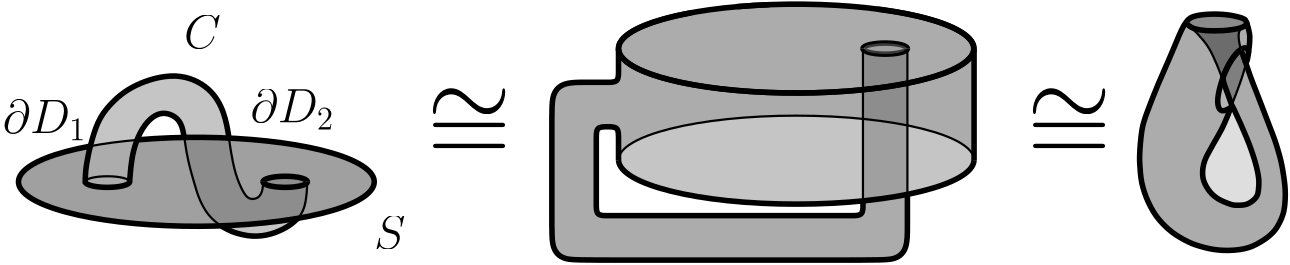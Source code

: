 <?xml version="1.0"?>
<!DOCTYPE ipe SYSTEM "ipe.dtd">
<ipe version="70218" creator="Ipe 7.2.28">
<info created="D:20130414171122" modified="D:20240326155550"/>
<ipestyle name="tungsteno">
<symbol name="arrow/arc(spx)">
<path stroke="sym-stroke" fill="sym-stroke" pen="sym-pen">
0 0 m
-1 0.333 l
-1 -0.333 l
h
</path>
</symbol>
<symbol name="arrow/farc(spx)">
<path stroke="sym-stroke" fill="white" pen="sym-pen">
0 0 m
-1 0.333 l
-1 -0.333 l
h
</path>
</symbol>
<symbol name="arrow/ptarc(spx)">
<path stroke="sym-stroke" fill="sym-stroke" pen="sym-pen">
0 0 m
-1 0.333 l
-0.8 0 l
-1 -0.333 l
h
</path>
</symbol>
<symbol name="arrow/fptarc(spx)">
<path stroke="sym-stroke" fill="white" pen="sym-pen">
0 0 m
-1 0.333 l
-0.8 0 l
-1 -0.333 l
h
</path>
</symbol>
<symbol name="mark/circle(sx)" transformations="translations">
<path fill="sym-stroke">
0.6 0 0 0.6 0 0 e
0.4 0 0 0.4 0 0 e
</path>
</symbol>
<symbol name="mark/disk(sx)" transformations="translations">
<path fill="sym-stroke">
0.6 0 0 0.6 0 0 e
</path>
</symbol>
<symbol name="mark/fdisk(sfx)" transformations="translations">
<group>
<path fill="sym-fill">
0.5 0 0 0.5 0 0 e
</path>
<path fill="sym-stroke" fillrule="eofill">
0.6 0 0 0.6 0 0 e
0.4 0 0 0.4 0 0 e
</path>
</group>
</symbol>
<symbol name="mark/box(sx)" transformations="translations">
<path fill="sym-stroke" fillrule="eofill">
-0.6 -0.6 m
0.6 -0.6 l
0.6 0.6 l
-0.6 0.6 l
h
-0.4 -0.4 m
0.4 -0.4 l
0.4 0.4 l
-0.4 0.4 l
h
</path>
</symbol>
<symbol name="mark/square(sx)" transformations="translations">
<path fill="sym-stroke">
-0.6 -0.6 m
0.6 -0.6 l
0.6 0.6 l
-0.6 0.6 l
h
</path>
</symbol>
<symbol name="mark/fsquare(sfx)" transformations="translations">
<group>
<path fill="sym-fill">
-0.5 -0.5 m
0.5 -0.5 l
0.5 0.5 l
-0.5 0.5 l
h
</path>
<path fill="sym-stroke" fillrule="eofill">
-0.6 -0.6 m
0.6 -0.6 l
0.6 0.6 l
-0.6 0.6 l
h
-0.4 -0.4 m
0.4 -0.4 l
0.4 0.4 l
-0.4 0.4 l
h
</path>
</group>
</symbol>
<symbol name="mark/cross(sx)" transformations="translations">
<group>
<path fill="sym-stroke">
-0.43 -0.57 m
0.57 0.43 l
0.43 0.57 l
-0.57 -0.43 l
h
</path>
<path fill="sym-stroke">
-0.43 0.57 m
0.57 -0.43 l
0.43 -0.57 l
-0.57 0.43 l
h
</path>
</group>
</symbol>
<symbol name="arrow/fnormal(spx)">
<path stroke="sym-stroke" fill="white" pen="sym-pen">
0 0 m
-1 0.333 l
-1 -0.333 l
h
</path>
</symbol>
<symbol name="arrow/pointed(spx)">
<path stroke="sym-stroke" fill="sym-stroke" pen="sym-pen">
0 0 m
-1 0.333 l
-0.8 0 l
-1 -0.333 l
h
</path>
</symbol>
<symbol name="arrow/fpointed(spx)">
<path stroke="sym-stroke" fill="white" pen="sym-pen">
0 0 m
-1 0.333 l
-0.8 0 l
-1 -0.333 l
h
</path>
</symbol>
<symbol name="arrow/linear(spx)">
<path stroke="sym-stroke" pen="sym-pen">
-1 0.333 m
0 0 l
-1 -0.333 l
</path>
</symbol>
<symbol name="arrow/fdouble(spx)">
<path stroke="sym-stroke" fill="white" pen="sym-pen">
0 0 m
-1 0.333 l
-1 -0.333 l
h
-1 0 m
-2 0.333 l
-2 -0.333 l
h
</path>
</symbol>
<symbol name="arrow/double(spx)">
<path stroke="sym-stroke" fill="sym-stroke" pen="sym-pen">
0 0 m
-1 0.333 l
-1 -0.333 l
h
-1 0 m
-2 0.333 l
-2 -0.333 l
h
</path>
</symbol>
<symbol name="arrow/mid-normal(spx)">
<path stroke="sym-stroke" fill="sym-stroke" pen="sym-pen">
0.5 0 m
-0.5 0.333 l
-0.5 -0.333 l
h
</path>
</symbol>
<symbol name="arrow/mid-fnormal(spx)">
<path stroke="sym-stroke" fill="white" pen="sym-pen">
0.5 0 m
-0.5 0.333 l
-0.5 -0.333 l
h
</path>
</symbol>
<symbol name="arrow/mid-pointed(spx)">
<path stroke="sym-stroke" fill="sym-stroke" pen="sym-pen">
0.5 0 m
-0.5 0.333 l
-0.3 0 l
-0.5 -0.333 l
h
</path>
</symbol>
<symbol name="arrow/mid-fpointed(spx)">
<path stroke="sym-stroke" fill="white" pen="sym-pen">
0.5 0 m
-0.5 0.333 l
-0.3 0 l
-0.5 -0.333 l
h
</path>
</symbol>
<symbol name="arrow/mid-double(spx)">
<path stroke="sym-stroke" fill="sym-stroke" pen="sym-pen">
1 0 m
0 0.333 l
0 -0.333 l
h
0 0 m
-1 0.333 l
-1 -0.333 l
h
</path>
</symbol>
<symbol name="arrow/mid-fdouble(spx)">
<path stroke="sym-stroke" fill="white" pen="sym-pen">
1 0 m
0 0.333 l
0 -0.333 l
h
0 0 m
-1 0.333 l
-1 -0.333 l
h
</path>
</symbol>
<anglesize name="22.5 deg" value="22.5"/>
<anglesize name="30 deg" value="30"/>
<anglesize name="45 deg" value="45"/>
<anglesize name="60 deg" value="60"/>
<anglesize name="90 deg" value="90"/>
<arrowsize name="large" value="10"/>
<arrowsize name="small" value="5"/>
<arrowsize name="tiny" value="3"/>
<color name="amber100" value="1 0.925 0.702"/>
<color name="amber200" value="1 0.878 0.51"/>
<color name="amber300" value="1 0.835 0.31"/>
<color name="amber400" value="1 0.792 0.157"/>
<color name="amber500" value="1 0.757 0.027"/>
<color name="amber600" value="1 0.702 0"/>
<color name="amber700" value="1 0.627 0"/>
<color name="amber800" value="1 0.561 0"/>
<color name="amber900" value="1 0.435 0"/>
<color name="blue100" value="0.733 0.871 0.984"/>
<color name="blue200" value="0.565 0.792 0.976"/>
<color name="blue300" value="0.392 0.71 0.965"/>
<color name="blue400" value="0.259 0.647 0.961"/>
<color name="blue500" value="0.129 0.588 0.953"/>
<color name="blue600" value="0.118 0.533 0.898"/>
<color name="blue700" value="0.098 0.463 0.824"/>
<color name="blue800" value="0.082 0.396 0.753"/>
<color name="blue900" value="0.051 0.278 0.631"/>
<color name="bluegray100" value="0.812 0.847 0.863"/>
<color name="bluegray200" value="0.69 0.745 0.773"/>
<color name="bluegray300" value="0.565 0.643 0.682"/>
<color name="bluegray400" value="0.471 0.565 0.612"/>
<color name="bluegray500" value="0.376 0.49 0.545"/>
<color name="bluegray600" value="0.329 0.431 0.478"/>
<color name="bluegray700" value="0.271 0.353 0.392"/>
<color name="bluegray800" value="0.216 0.278 0.31"/>
<color name="bluegray900" value="0.149 0.196 0.22"/>
<color name="brown100" value="0.843 0.8 0.784"/>
<color name="brown200" value="0.737 0.667 0.643"/>
<color name="brown300" value="0.631 0.533 0.498"/>
<color name="brown400" value="0.553 0.431 0.388"/>
<color name="brown500" value="0.475 0.333 0.282"/>
<color name="brown600" value="0.427 0.298 0.255"/>
<color name="brown700" value="0.365 0.251 0.216"/>
<color name="brown800" value="0.306 0.204 0.18"/>
<color name="brown900" value="0.243 0.153 0.137"/>
<color name="cyan100" value="0.698 0.922 0.949"/>
<color name="cyan200" value="0.502 0.871 0.918"/>
<color name="cyan300" value="0.302 0.816 0.882"/>
<color name="cyan400" value="0.149 0.776 0.855"/>
<color name="cyan500" value="0 0.737 0.831"/>
<color name="cyan600" value="0 0.675 0.757"/>
<color name="cyan700" value="0 0.592 0.655"/>
<color name="cyan800" value="0 0.514 0.561"/>
<color name="cyan900" value="0 0.376 0.392"/>
<color name="deeporange100" value="1 0.8 0.737"/>
<color name="deeporange200" value="1 0.671 0.569"/>
<color name="deeporange300" value="1 0.541 0.396"/>
<color name="deeporange400" value="1 0.439 0.263"/>
<color name="deeporange500" value="1 0.341 0.133"/>
<color name="deeporange600" value="0.957 0.318 0.118"/>
<color name="deeporange700" value="0.902 0.29 0.098"/>
<color name="deeporange800" value="0.847 0.263 0.082"/>
<color name="deeporange900" value="0.749 0.212 0.047"/>
<color name="deeppurple100" value="0.82 0.769 0.914"/>
<color name="deeppurple200" value="0.702 0.616 0.859"/>
<color name="deeppurple300" value="0.584 0.459 0.804"/>
<color name="deeppurple400" value="0.494 0.341 0.761"/>
<color name="deeppurple500" value="0.404 0.227 0.718"/>
<color name="deeppurple600" value="0.369 0.208 0.694"/>
<color name="deeppurple700" value="0.318 0.176 0.659"/>
<color name="deeppurple800" value="0.271 0.153 0.627"/>
<color name="deeppurple900" value="0.192 0.106 0.573"/>
<color name="gray100" value="0.961"/>
<color name="gray200" value="0.933"/>
<color name="gray300" value="0.878"/>
<color name="gray400" value="0.741"/>
<color name="gray500" value="0.62"/>
<color name="gray600" value="0.459"/>
<color name="gray700" value="0.38"/>
<color name="gray800" value="0.259"/>
<color name="gray900" value="0.129"/>
<color name="green100" value="0.784 0.902 0.788"/>
<color name="green200" value="0.647 0.839 0.655"/>
<color name="green300" value="0.506 0.78 0.518"/>
<color name="green400" value="0.4 0.733 0.416"/>
<color name="green500" value="0.298 0.686 0.314"/>
<color name="green600" value="0.263 0.627 0.278"/>
<color name="green700" value="0.22 0.557 0.235"/>
<color name="green800" value="0.18 0.49 0.196"/>
<color name="green900" value="0.106 0.369 0.125"/>
<color name="indigo100" value="0.773 0.792 0.914"/>
<color name="indigo200" value="0.624 0.659 0.855"/>
<color name="indigo300" value="0.475 0.525 0.796"/>
<color name="indigo400" value="0.361 0.42 0.753"/>
<color name="indigo500" value="0.247 0.318 0.71"/>
<color name="indigo600" value="0.224 0.286 0.671"/>
<color name="indigo700" value="0.188 0.247 0.624"/>
<color name="indigo800" value="0.157 0.208 0.576"/>
<color name="indigo900" value="0.102 0.137 0.494"/>
<color name="lightblue100" value="0.702 0.898 0.988"/>
<color name="lightblue200" value="0.506 0.831 0.98"/>
<color name="lightblue300" value="0.31 0.765 0.969"/>
<color name="lightblue400" value="0.161 0.714 0.965"/>
<color name="lightblue500" value="0.012 0.663 0.957"/>
<color name="lightblue600" value="0.012 0.608 0.898"/>
<color name="lightblue700" value="0.008 0.533 0.82"/>
<color name="lightblue800" value="0.008 0.467 0.741"/>
<color name="lightblue900" value="0.004 0.341 0.608"/>
<color name="lightgreen100" value="0.863 0.929 0.784"/>
<color name="lightgreen200" value="0.773 0.882 0.647"/>
<color name="lightgreen300" value="0.682 0.835 0.506"/>
<color name="lightgreen400" value="0.612 0.8 0.396"/>
<color name="lightgreen500" value="0.545 0.765 0.29"/>
<color name="lightgreen600" value="0.486 0.702 0.259"/>
<color name="lightgreen700" value="0.408 0.624 0.22"/>
<color name="lightgreen800" value="0.333 0.545 0.184"/>
<color name="lightgreen900" value="0.2 0.412 0.118"/>
<color name="lime100" value="0.941 0.957 0.765"/>
<color name="lime200" value="0.902 0.933 0.612"/>
<color name="lime300" value="0.863 0.906 0.459"/>
<color name="lime400" value="0.831 0.882 0.341"/>
<color name="lime500" value="0.804 0.863 0.224"/>
<color name="lime600" value="0.753 0.792 0.2"/>
<color name="lime700" value="0.686 0.706 0.169"/>
<color name="lime800" value="0.62 0.616 0.141"/>
<color name="lime900" value="0.51 0.467 0.09"/>
<color name="orange100" value="1 0.878 0.698"/>
<color name="orange200" value="1 0.8 0.502"/>
<color name="orange300" value="1 0.718 0.302"/>
<color name="orange400" value="1 0.655 0.149"/>
<color name="orange500" value="1 0.596 0"/>
<color name="orange600" value="0.984 0.549 0"/>
<color name="orange700" value="0.961 0.486 0"/>
<color name="orange800" value="0.937 0.424 0"/>
<color name="orange900" value="0.902 0.318 0"/>
<color name="pink100" value="0.973 0.733 0.816"/>
<color name="pink200" value="0.957 0.561 0.694"/>
<color name="pink300" value="0.941 0.384 0.573"/>
<color name="pink400" value="0.925 0.251 0.478"/>
<color name="pink500" value="0.914 0.118 0.388"/>
<color name="pink600" value="0.847 0.106 0.376"/>
<color name="pink700" value="0.761 0.094 0.357"/>
<color name="pink800" value="0.678 0.078 0.341"/>
<color name="pink900" value="0.533 0.055 0.31"/>
<color name="purple100" value="0.882 0.745 0.906"/>
<color name="purple200" value="0.808 0.576 0.847"/>
<color name="purple300" value="0.729 0.408 0.784"/>
<color name="purple400" value="0.671 0.278 0.737"/>
<color name="purple500" value="0.612 0.153 0.69"/>
<color name="purple600" value="0.557 0.141 0.667"/>
<color name="purple700" value="0.482 0.122 0.635"/>
<color name="purple800" value="0.416 0.106 0.604"/>
<color name="purple900" value="0.29 0.078 0.549"/>
<color name="red100" value="1 0.804 0.824"/>
<color name="red200" value="0.937 0.604 0.604"/>
<color name="red300" value="0.898 0.451 0.451"/>
<color name="red400" value="0.937 0.325 0.314"/>
<color name="red500" value="0.957 0.263 0.212"/>
<color name="red600" value="0.898 0.224 0.208"/>
<color name="red700" value="0.827 0.184 0.184"/>
<color name="red800" value="0.776 0.157 0.157"/>
<color name="red900" value="0.718 0.11 0.11"/>
<color name="teal100" value="0.698 0.875 0.859"/>
<color name="teal200" value="0.502 0.796 0.769"/>
<color name="teal300" value="0.302 0.714 0.675"/>
<color name="teal400" value="0.149 0.651 0.604"/>
<color name="teal500" value="0 0.588 0.533"/>
<color name="teal600" value="0 0.537 0.482"/>
<color name="teal700" value="0 0.475 0.42"/>
<color name="teal800" value="0 0.412 0.361"/>
<color name="teal900" value="0 0.302 0.251"/>
<color name="yellow100" value="1 0.976 0.769"/>
<color name="yellow200" value="1 0.961 0.616"/>
<color name="yellow300" value="1 0.945 0.463"/>
<color name="yellow400" value="1 0.933 0.345"/>
<color name="yellow500" value="1 0.922 0.231"/>
<color name="yellow600" value="0.992 0.847 0.208"/>
<color name="yellow700" value="0.984 0.753 0.176"/>
<color name="yellow800" value="0.976 0.659 0.145"/>
<color name="yellow900" value="0.961 0.498 0.09"/>
<dashstyle name="dash dot dotted" value="[4 2 1 2 1 2] 0"/>
<dashstyle name="dash dotted" value="[4 2 1 2] 0"/>
<dashstyle name="dashed" value="[4] 0"/>
<dashstyle name="dotted" value="[1 3] 0"/>
<dashstyle name="large dashed" value="[12] 0"/>
<dashstyle name="large dotted" value="[2 4] 0"/>
<dashstyle name="medium dashed" value="[8] 0"/>
<gridsize name="10 pts (~3.5 mm)" value="10"/>
<gridsize name="14 pts (~5 mm)" value="14"/>
<gridsize name="16 pts (~6 mm)" value="16"/>
<gridsize name="20 pts (~7 mm)" value="20"/>
<gridsize name="28 pts (~10 mm)" value="28"/>
<gridsize name="32 pts (~12 mm)" value="32"/>
<gridsize name="4 pts" value="4"/>
<gridsize name="56 pts (~20 mm)" value="56"/>
<gridsize name="8 pts (~3 mm)" value="8"/>
<opacity name="10%" value="0.1"/>
<opacity name="20%" value="0.2"/>
<opacity name="30%" value="0.3"/>
<opacity name="40%" value="0.4"/>
<opacity name="50%" value="0.5"/>
<opacity name="60%" value="0.6"/>
<opacity name="70%" value="0.7"/>
<opacity name="80%" value="0.8"/>
<opacity name="90%" value="0.9"/>
<pen name="fat" value="1.2"/>
<pen name="heavier" value="0.8"/>
<pen name="ultrafat" value="2"/>
<symbolsize name="large" value="5"/>
<symbolsize name="small" value="2"/>
<symbolsize name="tiny" value="1.1"/>
<textsize name="Huge" value="\Huge"/>
<textsize name="LARGE" value="\LARGE"/>
<textsize name="Large" value="\Large"/>
<textsize name="footnote" value="\footnotesize"/>
<textsize name="huge" value="\huge"/>
<textsize name="large" value="\large"/>
<textsize name="script" value="\scriptsize"/>
<textsize name="small" value="\small"/>
<textsize name="tiny" value="\tiny"/>
<textstyle name="center" begin="\begin{center}" end="\end{center}"/>
<textstyle name="item" begin="\begin{itemize}\item{}" end="\end{itemize}"/>
<textstyle name="itemize" begin="\begin{itemize}" end="\end{itemize}"/>
<tiling name="falling" angle="-60" step="4" width="1"/>
<tiling name="rising" angle="30" step="4" width="1"/>
</ipestyle>
<page>
<layer name="alpha"/>
<view layers="alpha" active="alpha"/>
<text layer="alpha" matrix="3.91399 0 0 3.91399 -398.918 -1204.01" pos="211.022 408.561" stroke="black" type="label" width="7.749" height="6.322" depth="0.49" valign="baseline" style="math">\cong</text>
<text matrix="3.91399 0 0 3.91399 -614.918 -1204.01" pos="211.022 408.561" stroke="black" type="label" width="7.749" height="6.322" depth="0.49" valign="baseline" style="math">\cong</text>
<path matrix="1 0 0 1 0 -5.85296" fill="gray600" opacity="60%" stroke-opacity="opaque">
89.7205 404.965
89.7205 404.965
89.7205 404.965
93.612 405.63
98.5928 406.328
102.245 406.765
106.637 407.068
106.637 407.068
106.637 407.068
105.564 403.764
104.862 400.426
104.459 397.321
104.235 394.975
104.022 392.432
104.016 392.349
104.016 392.349
103.62 391.72
101.624 390.808
99.5628 390.384
97.318 390.159
93.7207 390.244
91.5949 390.52
89.2026 391.261
88.1411 391.757
88.0115 392.242
88.0115 392.242
88.0115 392.242
88.1186 395.008
88.8932 400.633 u
</path>
<path matrix="1 0 0 1 0 -5.85296" fill="gray500" opacity="60%" stroke-opacity="opaque">
136.773 376.279
136.773 376.279
136.773 376.279
143.363 376.604
149.502 377.071
155.669 377.703
159.26 378.168
161.512 378.487
164.045 378.896
164.045 378.896
164.045 378.896
162.454 377.138
158.987 374.945
155.907 373.703
152.42 372.723
148.321 372.487
144.584 373.022
140.035 374.579 u
</path>
<path matrix="1 0 0 1 0 -5.85296" fill="gray500" opacity="60%" stroke-opacity="opaque">
89.7562 404.987
89.7562 404.987
89.7562 404.987
92.0891 405.379
96.2167 406.023
100.758 406.614
104.993 407.067
106.522 406.798
106.554 406.884
106.554 406.884
108.895 411.604
111.712 414.879
114.214 416.401
116.98 416.741
119.494 415.954
121.396 414.468
122.861 411.756
123.337 409.785
123.686 408.18
123.686 408.18
123.686 408.18
130.462 408.114
135.476 408.022
139.756 407.969
139.756 407.969
139.756 407.969
139.151 411.583
137.668 417.16
135.369 421.871
132.162 425.577
127.042 428.759
121.881 430.101
115.002 429.744
110.815 428.657
105.345 426.352
100.705 423.324
97.7218 420.619
95.0706 417.552
92.6061 413.385 u
</path>
<path matrix="1 0 0 1 0 -5.85296" fill="gray800" opacity="60%" stroke-opacity="opaque">
123.566 408.485
123.566 408.485
123.566 408.485
127.271 408.137
132.932 408.091
136.025 408.013
139.523 407.878
139.523 407.878
139.523 407.878
140.082 405.609
140.553 402.625
141.422 398.329
141.968 396.11
143.045 392.785
143.779 390.951
145.136 388.197
146.458 386.68
148.444 385.963
149.821 386.318
150.812 387.102
151.568 388.56
151.811 389.471
152.008 390.774
152.047 391.913
152.047 391.913
152.047 391.913
152.578 392.855
154.616 393.612
158.501 394.058
163.171 393.932
166.173 393.606
167.882 392.528
167.982 391.817
167.982 391.817
167.982 391.817
167.853 389.706
167.638 387.341
167.409 385.477
166.913 383.226
166.564 382.204
166.143 381.264
165.078 379.597
165.078 379.597
165.078 379.597
161.428 378.474
158.303 378.026
155.444 377.665
150.555 377.147
145.272 376.715
140.743 376.442
136.7 376.276
136.7 376.276
136.7 376.276
134.612 378.021
133.158 379.576
131.941 381.055
130.738 382.89
129.59 384.971
128.122 388.833
126.63 393.906
125.483 398.184
124.604 402.262 u
</path>
<path matrix="1 0 0 1 0 -5.85296" fill="gray700" opacity="60%" stroke-opacity="opaque">
89.9067 405.125
89.7261 404.959
89.7261 404.959
87.1627 404.455
79.9206 402.695
71.778 399.78
66.1027 396.204
64.1125 393.102
65.1037 389.164
69.0662 385.887
74.185 383.466
79.8081 381.598
85.9752 380.059
92.443 378.822
96.9941 378.128
103.498 377.344
111.708 376.651
120.41 376.237
127.323 376.124
133.361 376.179
137.545 376.301
137.545 376.301
137.545 376.301
135.757 377.099
134.511 378.109
132.236 380.526
130.581 383.018
129.136 386.022
127.634 390.438
126.57 394.115
125.65 397.507
124.694 401.792
124.226 404.45
123.828 407.142
123.617 408.1
123.617 408.1
123.617 408.1
119.852 408.007
114.796 407.793
111.406 407.59
106.776 407.456
106.776 407.456
106.776 407.456
106.021 405.342
105.097 401.723
104.616 398.756
104.384 396.711
104.098 393.422
104.001 392.153
104.001 392.153
104.001 392.153
103.388 391.365
101.008 390.572
98.7676 390.256
95.8481 390.132
93.3314 390.247
91.6583 390.452
88.8863 391.217
88.0118 392.244
88.0118 392.244
88.0118 392.244
88.4375 397.976
89.1198 401.776 u
</path>
<path matrix="1 0 0 1 0 -5.85296" fill="gray700" opacity="60%" stroke-opacity="opaque">
139.731 407.994
139.731 407.994
139.731 407.994
144.651 407.589
150.258 407.142
154.512 406.704
159.22 406.11
164.005 405.372
166.127 404.996
170.366 404.139
175.09 402.984
178.393 402.014
182.095 400.705
185.112 399.381
187.552 398.028
189.981 396.173
191.589 394.06
192.056 392.102
191.833 390.795
190.331 388.44
185.899 385.281
181.201 383.213
176.837 381.77
174.257 381.055
170.847 380.229
167.884 379.603
164.541 378.982
164.541 378.982
164.541 378.982
165.919 380.848
166.913 383.226
167.461 385.813
167.733 388.116
167.84 389.46
167.926 390.839
167.969 392.308
167.969 392.308
167.969 392.308
167.692 393.026
166.515 393.641
164.53 393.781
162.086 394.063
159.356 394.126
156.725 393.957
155.183 393.729
153.443 393.278
152.81 393.009
152.322 392.694
152.109 392.463
152.034 392.318
152.034 392.318
152.034 392.318
152.017 391.998
152.036 391.057
151.827 389.548
151.472 388.329
150.901 387.216
150.055 386.445
148.576 385.973
147.275 386.121
146.658 386.432
145.488 387.657
144.662 389.028
143.585 391.292
142.363 394.601
141.523 397.705
140.686 401.856
140.153 405.077 u
</path>
<text matrix="1 0 0 1 -36.4388 2.35894" transformations="translations" pos="160 432" stroke="black" type="label" width="13.296" height="11.764" depth="0" valign="baseline" size="LARGE" style="math">C</text>
<text matrix="1 0 0 1 32 -69.853" transformations="translations" pos="160 432" stroke="black" type="label" width="11.369" height="11.764" depth="0" valign="baseline" size="LARGE" style="math">S</text>
<text matrix="1 0 0 1 -101.665 -28.1782" transformations="translations" pos="160 432" stroke="black" type="label" width="30.182" height="11.957" depth="2.58" valign="baseline" size="LARGE" style="math">\partial D_1</text>
<path matrix="1 0 0 1 0 -5.85296" stroke="black" pen="ultrafat" opacity="60%" stroke-opacity="opaque">
90.1363 405.034 m
64.0307 0 0 16.0076 128.025 392.131 106.698 407.224 a
</path>
<path matrix="1 0 0 1 0 -5.85296" stroke="black" pen="heavier" opacity="60%" stroke-opacity="opaque">
90.1363 405.034 m
64.0511 0 0 -16.0128 128.037 392.126 106.698 407.224 a
</path>
<path matrix="0.125005 0 0 0.125005 79.999 338.277" stroke="black" pen="ultrafat" opacity="60%" stroke-opacity="opaque">
64 384 m
64 0 0 16 128 384 192 384 a
</path>
<path matrix="0.125005 0 0 -0.125005 79.999 434.281" stroke="black" pen="heavier" opacity="60%" stroke-opacity="opaque">
64 384 m
64 0 0 16 128 384 192 384 a
</path>
<path matrix="0.125005 0 0 0.125005 143.999 338.277" stroke="black" pen="ultrafat" opacity="60%" stroke-opacity="opaque">
64 384 m
64 0 0 16 128 384 192 384 a
</path>
<path matrix="0.125005 0 0 -0.125005 143.999 434.281" stroke="black" pen="ultrafat" opacity="60%" stroke-opacity="opaque">
64 384 m
64 0 0 16 128 384 192 384 a
</path>
<text matrix="1 0 0 1 -12.5106 -24.2816" transformations="translations" pos="160 432" stroke="black" type="label" width="30.182" height="11.957" depth="2.58" valign="baseline" size="LARGE" style="math">\partial D_2</text>
<path matrix="1 0 0 1 0 -5.85296" stroke="black" pen="ultrafat" opacity="60%" stroke-opacity="opaque">
103.994 392.053 m
104.232 395.206
104.719 400.251
106.027 406.136
109.246 413.068
115.194 418.036
122.406 415.08
123.576 408.428 s
</path>
<path matrix="1 0 0 1 0 -5.85296" stroke="black" pen="ultrafat" opacity="60%" stroke-opacity="opaque">
88.1411 391.757 m
88.0008 392.093
88.0423 393.233
88.1482 396.229
88.6823 399.548
89.1402 401.952
89.8271 404.978
92.2836 413.819
96.6753 420.052
105.033 427.277
121.183 431.952
133.366 426.144
138.325 416.936
139.773 407.864 s
</path>
<path matrix="1 0 0 1 0 -5.85296" stroke="black" pen="heavier" opacity="60%" stroke-opacity="opaque">
139.731 407.994 m
140.324 403.738
141.936 394.904
144.966 388.005
146.887 385.933
149.093 385.877
150.963 386.844
151.93 389.359
152.124 392.26 s
</path>
<path matrix="1 0 0 1 0 -5.85296" stroke="black" pen="heavier" opacity="60%" stroke-opacity="opaque">
123.661 408.36 m
124.424 402.802
125.731 396.918
127.257 391.796
129.001 385.584
133.033 378.501
141.315 373.379
150.795 371.745
159.404 374.687
165.511 379.179
167.556 384.371
168 392.132 s
</path>
<path matrix="1 0 0 1 0 -5.85296" stroke="black" pen="ultrafat" opacity="60%" stroke-opacity="opaque">
137.148 376.141 m
139.149 375.005
140.675 374.298
142.513 373.606
146.22 372.705
149.71 372.464
153.405 372.915
156.449 373.827
159.147 375.027
161.085 376.133
162.739 377.3
164.652 379.085 s
</path>
<path matrix="1 0 0 1 24 34.0955" fill="gray700" opacity="60%" stroke-opacity="opaque">
343.635 374.866
343.635 374.866
343.635 374.866
344 345.698
344 345.698
344 345.839
351.541 346.254
357.464 347.196
359.998 347.659
359.998 347.659
359.998 347.659
360.137 372.756
360.137 372.756
360.137 372.757
352.281 373.791 u
</path>
<path matrix="1 0 0 1 24 34.0955" fill="gray500" opacity="60%" stroke-opacity="opaque">
359.963 372.494
359.963 372.494
359.963 372.494
360 347.8
360 347.8
360 347.8
364.975 348.766
372.747 351.088
377.969 353.368
381.466 355.69
383.833 358.985
384 362.092
380.681 364.924
376.99 367.061
371.221 369.432
366.883 370.793 u
</path>
<path matrix="1 0 0 1 24 34.0955" fill="gray500" opacity="60%" stroke-opacity="opaque">
343.951 345.312
343.951 345.312
343.951 345.312
343.915 374.839
343.915 374.839
343.915 374.839
338.201 375.275
330.423 375.703
321.268 375.927
313.983 375.852
305.347 375.575
297.557 374.898
288.882 373.883
281.653 372.698
274.285 371.039
270.07 370.009
264.644 367.956
260.928 366.157
257.57 363.39
256.249 360.957
256.028 359.653
256.941 357.413
259.956 354.61
262.249 353.253
266.27 351.456
272.115 349.534
276.01 348.528
281.904 347.293
288.877 346.169
297.677 345.155
304.678 344.615
312.594 344.257
319.997 344.15
326.232 344.226
331.842 344.426
337.635 344.769 u
</path>
<path matrix="1 0 0 1 24 34.0955" fill="gray800" opacity="60%" stroke-opacity="opaque">
344.131 400.138
344.131 400.138
344.131 400.138
344.912 399.204
346.254 398.74
349.959 398.198
352.38 398.134
353.737 398.18
357.11 398.593
358.551 398.984
359.999 400.157
359.999 400.157
359.999 400.157
360.138 372.462
360.138 372.462
360.138 372.462
354.984 373.398
349.995 374.134
346.178 374.6
344 374.561
344 374.561
344 374.561 u
</path>
<path matrix="1 0 0 1 24 34.0955" fill="gray600" opacity="60%" stroke-opacity="opaque">
360.138 372.462
360.138 372.462
360.138 372.462
363.522 371.731
370.577 369.804
377.55 367
381.58 364.358
384 362.526
384 360.316
384 360.316
384 360.316
384 399.728
384 399.728
384 399.728
382.67 403.356
379.881 405.771
375.317 408.176
368.417 410.596
360.778 412.465
356.478 413.264
346.395 414.711
338.728 415.435
325.16 416.084
316.505 416.112
304.46 415.659
296.319 415.005
287.139 413.873
275.146 411.548
269.434 409.958
264.115 407.952
260.822 406.252
258.285 404.404
256.987 402.978
256.109 401.177
256 399.543
256 399.543
256 399.543
256 397.246
256 393.741
255.963 390.514
255.381 388.716
253.304 388.024
248.43 388
243.332 388
239.803 387.902
235.47 386.811
233.309 384.737
232.594 383.103
232.242 381.339
232.045 378.083
232 372.354
232 366.243
232 357.191
232 346.819
232.032 334.477
232.258 330.532
233.056 327.722
233.615 326.807
235.978 324.934
237.37 324.47
241.8 324.311
244.562 324.311
249.535 323.943
265.078 324
315.681 324
332 324
338.347 324.116
346.981 323.948
355.098 324.592
358.553 327.046
359.333 328.667
359.89 332.75
360 345.333
359.936 347.647
359.936 347.647
356.65 347.033
350.803 346.125
346.728 345.612
344.033 345.321
344.033 345.321
344.033 345.321
343.995 343.22
343.743 341.345
342.64 340.252
338.406 340
335.544 340
329.94 339.795
326.167 339.878
321.333 340
316.626 340
309.786 340
304.145 340
260.33 340
258.277 340
253.482 340
249.781 340.136
249.002 340.414
248.206 341.502
248.011 342.992
248 345.521
248 348.137
248 365.187
248.048 369.487
248.36 370.893
249.233 371.699
250.504 371.962
252.426 371.999
254.583 371.767
255.333 371.333
255.768 370.563
255.954 369.464
256 367.598
256 365.692
256 362.669
256.005 359.908
256.005 359.908
256.005 359.908
256.434 361.861
257.252 363.15
259.159 364.964
262.057 366.794
265.79 368.505
269.633 369.871
279.367 372.362
288.329 373.903
299.278 375.138
308.301 375.73
319.365 375.999
329.339 375.829
341.05 375.11
344.16 374.816
344.16 374.816
344.16 374.816
344 399.992
344 399.992
344 399.992
344.991 401.097
347.764 401.829
352.48 402.129
355.296 401.954
358.619 401.256
359.926 400.404
359.928 400.399
360 397.597
360 397.597
360 397.597 u
</path>
<path matrix="1 0 0 1 24 42.0955" stroke="black" pen="ultrafat" opacity="60%" stroke-opacity="opaque">
282.136 405.034 m
63.9802 0 0 15.995 319.995 392.141 298.698 407.224 a
</path>
<path matrix="0.125005 0 0 0.125005 359.999 386.226" stroke="black" pen="ultrafat" opacity="60%" stroke-opacity="opaque">
64 384 m
64 0 0 16 128 384 192 384 a
</path>
<path matrix="0.125005 0 0 -0.125005 359.999 482.23" stroke="black" pen="ultrafat" opacity="60%" stroke-opacity="opaque">
64 384 m
64 0 0 16 128 384 192 384 a
</path>
<path matrix="1 0 0 1 24 42.0955" stroke="black" pen="ultrafat" opacity="60%" stroke-opacity="opaque">
310.256 407.95 m
63.9462 0 0 15.9865 319.922 392.147 349.131 406.368 a
</path>
<path matrix="1 0 0 1 24 34.0955" stroke="black" pen="ultrafat" opacity="60%" stroke-opacity="opaque">
384 400 m
384 360 l
</path>
<path matrix="1 0 0 1 24 26.0955" stroke="black" pen="ultrafat" opacity="60%" stroke-opacity="opaque">
256 368 m
64.0028 0 0 16.0006 320 368.15 384 368 a
</path>
<path matrix="1 0 0 1 24 26.0955" stroke="black" pen="heavier" opacity="60%" stroke-opacity="opaque">
384 368 m
64 0 0 15.9999 320 368 256 368 a
</path>
<path matrix="1 0 0 1 24 34.0955" stroke="black" pen="ultrafat" opacity="60%" stroke-opacity="opaque">
256 360 m
256 368
256 372
252 372
248 372
248 368
248 360
248 356
248 352
248 348
248 344
248 340
252 340
256 340
260 340
264 340
332 340
336 340
340 340
344 340
344 344
344.033 345.321 s
</path>
<path matrix="1 0 0 1 24 34.0955" stroke="black" pen="ultrafat" opacity="60%" stroke-opacity="opaque">
256 400 m
256 396
256 392
256 388
252 388
248 388
244 388
236 388
232 384
232 376
232 336
232 328
236 324
244 324
348 324
356 324
360 328
360 336
360 347.934 s
</path>
<path matrix="1 0 0 1 24 34.0955" fill="gray700" opacity="60%" stroke-opacity="opaque">
349.79 402.054
347.604 401.684
346.225 401.516
345.157 401.168
344.087 400.428
344.609 399.603
345.904 398.836
347.894 398.512
350.055 398.249
352.873 398.159
355.531 398.407
357.728 398.787
359.288 399.594
359.672 400.569
359.367 400.755
357.207 401.65
352.889 402.12 u
</path>
<path matrix="1 0 0 1 24 34.0955" stroke="black" pen="heavier" opacity="60%" stroke-opacity="opaque">
344 400 m
344 344 l
</path>
<path matrix="1 0 0 1 24 34.0955" stroke="black" pen="heavier" opacity="60%" stroke-opacity="opaque">
360 400 m
360 344 l
</path>
<path matrix="1.30128 0 0 1.30128 114.186 -94.0656" fill="gray600" opacity="60%" stroke-opacity="opaque">
300.158 414.333
297.56 415.052
292.03 415.532
285.743 414.529
284.219 412.971
282.465 409.54
280.402 404.628
277.884 398.827
275.681 393.61
274.415 390.375
272.579 385.099
271.718 378.716
271.894 370.764
273.425 364.843
276.209 359.644
280.71 355.097
287.379 351.581
293.94 350.218
300.463 350.597
305.411 352.708
309.292 356.125
311.124 359.739
311.844 364.013
311.533 370.123
310.102 377.092
307.859 383.684
304.934 391.313
302.578 397.363
300.98 401.66
300.98 401.66
300.98 401.66
301.666 404.408
302.066 409.294
301.124 413.391
300.524 414.143 u
</path>
<path matrix="1 0 0 1 0 3.15575" fill="gray600" opacity="60%" stroke-opacity="opaque">
492.851 443.469
487.942 442.89
485.456 441.822
484.826 439.803
488.175 438.038
493.239 437.533
499.153 437.684
504.169 438.332
506.202 440.074
505.655 441.363
502.485 442.634
495.321 443.493 u
</path>
<path matrix="1 0 0 1 0 3.15575" fill="gray800" opacity="60%" stroke-opacity="opaque">
484.783 439.83
484.783 439.83
484.783 439.83
487.305 437.583
489.085 435.688
490.833 433.664
493.094 430.243
494.473 427.452
495.787 424.377
496.551 422.448
497.538 419.824
497.538 419.824
497.538 419.824
498.498 422.933
499.603 425.238
500.819 427.143
502.145 428.903
503.004 429.932
504.068 430.923
504.068 430.923
504.068 430.923
503.452 433.395
503.246 435.387
503.386 436.941
504.169 438.332
504.169 438.332
504.169 438.332
500.217 437.814
495.831 437.491
492.598 437.515
489.499 437.798
487.293 438.277 u
</path>
<path matrix="1 0 0 1 0 3.15575" fill="gray700" opacity="60%" stroke-opacity="opaque">
497.376 419.994
497.376 419.994
497.376 419.994
500.749 410.875
500.749 410.875
500.749 410.875
503.527 418.052
505.454 424.011
505.859 425.408
505.859 425.408
505.859 425.408
504.997 428.258
504.075 430.895
504.075 430.895
504.075 430.895
501.905 428.613
500.21 426.299 u
</path>
<path matrix="1 0 0 1 0 3.15575" fill="gray400" opacity="60%" stroke-opacity="opaque">
506.045 431.228
505.504 431.354
504.952 431.258
504.044 430.993
504.044 430.993
504.044 430.993
505.829 425.307
505.829 425.307
505.829 425.307
506.436 427.365
506.965 430.815 u
</path>
<path matrix="1 0 0 1 0 3.15575" fill="gray400" opacity="60%" stroke-opacity="opaque">
500.835 410.636
500.835 410.636
500.835 410.636
497.354 420.318
497.354 420.318
497.354 420.318
496.891 418.476
495.908 414.358
495.707 412.367
496.07 409.901
496.825 408.891
497.749 408.701
499.649 409.408 u
</path>
<path matrix="1.30128 0 0 1.30128 114.186 -94.0656" fill="white" opacity="60%" stroke-opacity="opaque">
297.071 390.388
297.071 390.388
297.071 390.388
295.467 386.266
293.767 382.728
292.366 380.269
290.698 377.277
289.502 374.678
289.017 371.251
289.933 368.029
292.336 365.108
294.325 363.877
296.195 363.105
298.303 362.646
301.511 363.044
303.552 364.524
304.383 366.284
304.583 368.822
304.264 371.705
303.474 374.894
302.552 377.743
301.527 380.49
300.26 383.493
298.849 386.679 u
</path>
<path matrix="1 0 0 1 0 3.15575" stroke="black" pen="ultrafat" opacity="60%" stroke-opacity="opaque">
506.328 439.321 m
506.099 440.811
505.468 441.727
503.578 442.414
499.147 443.407
492.426 443.637
485.933 442.757
484.306 440.531
483.463 439.429
481.778 435.863
480.093 431.716
478.408 427.761
476.723 423.873
474 417.716
472.315 413.437
470.825 409.613
469.893 407.132
468.985 404.41
468.402 401.948
467.819 396.891
467.559 392.225
467.606 390.004
467.858 386.212
468.28 382.841
469.291 379.302
470.555 376.016
472.493 372.309
474.516 369.443
477.717 366.158
480.498 364.051
483.194 362.45
486.564 360.765
489.26 359.922
492.378 359.08
495.328 358.574
499.373 358.321
503.839 358.658
507.04 359.417
509.399 360.428
512.854 362.45
514.961 364.219
516.224 365.568
517.32 367.084
518.752 369.95
519.594 372.477
519.931 375.342
520.101 378.46
519.931 381.915
519.427 385.538
518.66 390.187
517.494 394.271
516.262 398.354
514.577 402.567
511.53 410.604
509.392 416.114
507.555 420.68
504.858 428.67 s
</path>
<path matrix="1 0 0 1 0 3.15575" stroke="black" pen="ultrafat" opacity="60%" stroke-opacity="opaque">
484.155 440.484 m
485.25 439.305
486.935 438.294
488.874 437.872
491.318 437.535
494.603 437.451
497.889 437.535
500.165 437.788
503.451 438.294
504.991 438.95
505.649 439.404
506.278 439.975
506.052 440.671
506.347 439.628
506.653 438.799
506.821 437.957
507.411 435.681
507.074 431.637
506.737 428.856
506.399 427.087
505.979 425.655
504.845 428.668
504.063 430.938
502.212 429.086
500.528 426.81
499.143 424.34
498.295 422.45
497.283 420.509
498.504 416.968
499.297 414.885
500.755 410.739
500.863 410.668
499.767 408.224
499.262 406.791
498.503 405.023
497.771 403.398
497.236 402.213
495.88 399.761
494.037 396.596
492.183 393.226
491.004 390.951
490.245 387.918
490.245 385.305
490.582 383.536
491.594 381.26
493.448 378.733
495.772 376.945
497.71 376.019
499.816 375.176
501.501 374.671
503.102 374.671
505.546 374.754
507.146 375.429
508.832 376.608
510.012 378.126
510.349 379.557
510.601 382.759
510.433 385.034
509.675 388.658
508.664 392.113
506.979 396.999
505.293 400.876
504.029 403.909
502.68 406.774
501.417 409.639
500.827 410.65 s
</path>
<path matrix="1 0 0 1 0 3.15575" stroke="black" pen="heavier" opacity="60%" stroke-opacity="opaque">
497.547 419.8 m
495.635 424.934
492.515 431.881
488.828 435.995
486.559 438.405
485.424 439.114 s
</path>
<path matrix="1 0 0 1 0 3.15575" stroke="black" pen="heavier" opacity="60%" stroke-opacity="opaque">
504.104 430.814 m
503.551 432.463
503.055 436.087
503.701 438.173
505.387 439.205 s
</path>
<path matrix="1.30128 0 0 1.30128 114.186 -94.0656" stroke="black" pen="heavier" opacity="60%" stroke-opacity="opaque">
297.016 390.206 m
298.575 394.216
300.097 398.449
301.434 403.201 s
</path>
<path matrix="1 0 0 1 0 3.15575" stroke="black" pen="ultrafat" opacity="60%" stroke-opacity="opaque">
506.875 429.544 m
506.402 431.652
503.787 431.217
499.428 425.768
496.486 417.813
495.287 411.492
496.595 408.332
498.774 408.877
500.943 410.135 s
</path>
</page>
</ipe>
